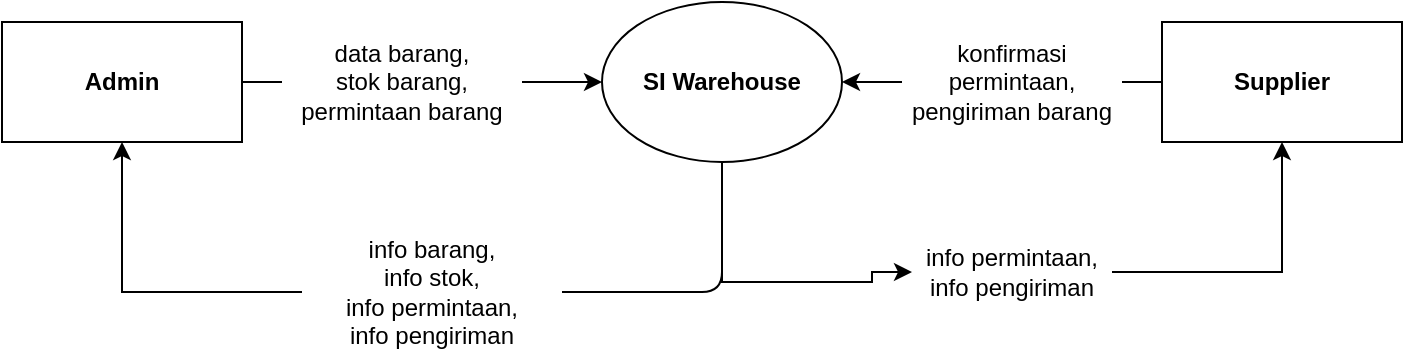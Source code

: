 <mxfile version="21.1.7" type="github" pages="2">
  <diagram name="v0" id="uTi8te_YASWTKeIm-wDc">
    <mxGraphModel dx="875" dy="478" grid="1" gridSize="10" guides="1" tooltips="1" connect="1" arrows="1" fold="1" page="1" pageScale="1" pageWidth="850" pageHeight="1100" math="0" shadow="0">
      <root>
        <mxCell id="0" />
        <mxCell id="1" parent="0" />
        <mxCell id="S3CyYT8aBqeiziD9Itz9-7" style="edgeStyle=orthogonalEdgeStyle;rounded=0;orthogonalLoop=1;jettySize=auto;html=1;entryX=0.5;entryY=1;entryDx=0;entryDy=0;" edge="1" parent="1" source="S3CyYT8aBqeiziD9Itz9-8" target="S3CyYT8aBqeiziD9Itz9-2">
          <mxGeometry relative="1" as="geometry">
            <Array as="points" />
          </mxGeometry>
        </mxCell>
        <mxCell id="S3CyYT8aBqeiziD9Itz9-16" style="edgeStyle=orthogonalEdgeStyle;rounded=1;orthogonalLoop=1;jettySize=auto;html=1;entryX=1;entryY=0.5;entryDx=0;entryDy=0;endArrow=none;" edge="1" parent="1" source="S3CyYT8aBqeiziD9Itz9-1" target="S3CyYT8aBqeiziD9Itz9-8">
          <mxGeometry relative="1" as="geometry">
            <Array as="points">
              <mxPoint x="460" y="365" />
            </Array>
          </mxGeometry>
        </mxCell>
        <mxCell id="S3CyYT8aBqeiziD9Itz9-29" style="edgeStyle=orthogonalEdgeStyle;rounded=0;orthogonalLoop=1;jettySize=auto;html=1;entryX=0;entryY=0.5;entryDx=0;entryDy=0;" edge="1" parent="1" source="S3CyYT8aBqeiziD9Itz9-1" target="S3CyYT8aBqeiziD9Itz9-28">
          <mxGeometry relative="1" as="geometry">
            <Array as="points">
              <mxPoint x="460" y="360" />
              <mxPoint x="535" y="360" />
              <mxPoint x="535" y="355" />
            </Array>
          </mxGeometry>
        </mxCell>
        <mxCell id="S3CyYT8aBqeiziD9Itz9-1" value="&lt;b&gt;SI Warehouse&lt;/b&gt;" style="ellipse;whiteSpace=wrap;html=1;" vertex="1" parent="1">
          <mxGeometry x="400" y="220" width="120" height="80" as="geometry" />
        </mxCell>
        <mxCell id="S3CyYT8aBqeiziD9Itz9-4" style="edgeStyle=orthogonalEdgeStyle;rounded=0;orthogonalLoop=1;jettySize=auto;html=1;entryX=0;entryY=0.5;entryDx=0;entryDy=0;" edge="1" parent="1" source="S3CyYT8aBqeiziD9Itz9-5" target="S3CyYT8aBqeiziD9Itz9-1">
          <mxGeometry relative="1" as="geometry" />
        </mxCell>
        <mxCell id="S3CyYT8aBqeiziD9Itz9-2" value="&lt;b&gt;Admin&lt;/b&gt;" style="rounded=0;whiteSpace=wrap;html=1;" vertex="1" parent="1">
          <mxGeometry x="100" y="230" width="120" height="60" as="geometry" />
        </mxCell>
        <mxCell id="S3CyYT8aBqeiziD9Itz9-22" value="" style="edgeStyle=orthogonalEdgeStyle;rounded=0;orthogonalLoop=1;jettySize=auto;html=1;" edge="1" parent="1" source="S3CyYT8aBqeiziD9Itz9-24" target="S3CyYT8aBqeiziD9Itz9-1">
          <mxGeometry relative="1" as="geometry" />
        </mxCell>
        <mxCell id="S3CyYT8aBqeiziD9Itz9-3" value="&lt;b&gt;Supplier&lt;/b&gt;" style="rounded=0;whiteSpace=wrap;html=1;" vertex="1" parent="1">
          <mxGeometry x="680" y="230" width="120" height="60" as="geometry" />
        </mxCell>
        <mxCell id="S3CyYT8aBqeiziD9Itz9-6" value="" style="rounded=1;orthogonalLoop=1;jettySize=auto;html=1;entryX=0;entryY=0.5;entryDx=0;entryDy=0;endArrow=none;" edge="1" parent="1" source="S3CyYT8aBqeiziD9Itz9-2" target="S3CyYT8aBqeiziD9Itz9-5">
          <mxGeometry relative="1" as="geometry">
            <mxPoint x="220" y="260" as="sourcePoint" />
            <mxPoint x="360" y="260" as="targetPoint" />
          </mxGeometry>
        </mxCell>
        <mxCell id="S3CyYT8aBqeiziD9Itz9-5" value="data barang,&lt;br&gt;stok barang,&lt;br&gt;permintaan barang" style="text;html=1;strokeColor=none;fillColor=none;align=center;verticalAlign=middle;whiteSpace=wrap;rounded=0;" vertex="1" parent="1">
          <mxGeometry x="240" y="245" width="120" height="30" as="geometry" />
        </mxCell>
        <mxCell id="S3CyYT8aBqeiziD9Itz9-8" value="info barang,&lt;br&gt;info stok,&lt;br&gt;info permintaan,&lt;br&gt;info pengiriman" style="text;html=1;strokeColor=none;fillColor=none;align=center;verticalAlign=middle;whiteSpace=wrap;rounded=0;" vertex="1" parent="1">
          <mxGeometry x="250" y="350" width="130" height="30" as="geometry" />
        </mxCell>
        <mxCell id="S3CyYT8aBqeiziD9Itz9-23" value="" style="edgeStyle=orthogonalEdgeStyle;rounded=1;orthogonalLoop=1;jettySize=auto;html=1;endArrow=none;" edge="1" parent="1" source="S3CyYT8aBqeiziD9Itz9-3" target="S3CyYT8aBqeiziD9Itz9-24">
          <mxGeometry relative="1" as="geometry">
            <mxPoint x="630" y="260" as="sourcePoint" />
            <mxPoint x="520" y="260" as="targetPoint" />
          </mxGeometry>
        </mxCell>
        <mxCell id="S3CyYT8aBqeiziD9Itz9-24" value="konfirmasi permintaan,&lt;br&gt;pengiriman barang" style="text;html=1;strokeColor=none;fillColor=none;align=center;verticalAlign=middle;whiteSpace=wrap;rounded=0;" vertex="1" parent="1">
          <mxGeometry x="550" y="245" width="110" height="30" as="geometry" />
        </mxCell>
        <mxCell id="S3CyYT8aBqeiziD9Itz9-30" style="edgeStyle=orthogonalEdgeStyle;rounded=0;orthogonalLoop=1;jettySize=auto;html=1;entryX=0.5;entryY=1;entryDx=0;entryDy=0;" edge="1" parent="1" source="S3CyYT8aBqeiziD9Itz9-28" target="S3CyYT8aBqeiziD9Itz9-3">
          <mxGeometry relative="1" as="geometry" />
        </mxCell>
        <mxCell id="S3CyYT8aBqeiziD9Itz9-28" value="info permintaan,&lt;br&gt;info pengiriman" style="text;html=1;strokeColor=none;fillColor=none;align=center;verticalAlign=middle;whiteSpace=wrap;rounded=0;" vertex="1" parent="1">
          <mxGeometry x="555" y="340" width="100" height="30" as="geometry" />
        </mxCell>
      </root>
    </mxGraphModel>
  </diagram>
  <diagram id="cpPWnhn-XeA3FMvFoV1m" name="v1">
    <mxGraphModel dx="1050" dy="573" grid="1" gridSize="10" guides="1" tooltips="1" connect="1" arrows="1" fold="1" page="1" pageScale="1" pageWidth="850" pageHeight="1100" math="0" shadow="0">
      <root>
        <mxCell id="0" />
        <mxCell id="1" parent="0" />
        <mxCell id="Vxvzs9gvdsHcCPEEelcE-5" style="edgeStyle=orthogonalEdgeStyle;rounded=0;orthogonalLoop=1;jettySize=auto;html=1;entryX=1;entryY=0.5;entryDx=0;entryDy=0;" edge="1" parent="1" source="Vxvzs9gvdsHcCPEEelcE-10" target="Vxvzs9gvdsHcCPEEelcE-3">
          <mxGeometry relative="1" as="geometry">
            <Array as="points">
              <mxPoint x="460" y="440" />
            </Array>
          </mxGeometry>
        </mxCell>
        <mxCell id="Vxvzs9gvdsHcCPEEelcE-1" value="&lt;b&gt;SI Warehouse&lt;/b&gt;" style="ellipse;whiteSpace=wrap;html=1;" vertex="1" parent="1">
          <mxGeometry x="400" y="220" width="120" height="80" as="geometry" />
        </mxCell>
        <mxCell id="Vxvzs9gvdsHcCPEEelcE-4" style="edgeStyle=orthogonalEdgeStyle;rounded=0;orthogonalLoop=1;jettySize=auto;html=1;entryX=0;entryY=0.5;entryDx=0;entryDy=0;" edge="1" parent="1" source="Vxvzs9gvdsHcCPEEelcE-7" target="Vxvzs9gvdsHcCPEEelcE-1">
          <mxGeometry relative="1" as="geometry" />
        </mxCell>
        <mxCell id="Vxvzs9gvdsHcCPEEelcE-2" value="&lt;b&gt;Admin&lt;/b&gt;" style="rounded=0;whiteSpace=wrap;html=1;" vertex="1" parent="1">
          <mxGeometry x="100" y="230" width="120" height="60" as="geometry" />
        </mxCell>
        <mxCell id="Vxvzs9gvdsHcCPEEelcE-6" style="edgeStyle=orthogonalEdgeStyle;rounded=0;orthogonalLoop=1;jettySize=auto;html=1;entryX=0.5;entryY=1;entryDx=0;entryDy=0;" edge="1" parent="1" source="Vxvzs9gvdsHcCPEEelcE-11" target="Vxvzs9gvdsHcCPEEelcE-2">
          <mxGeometry relative="1" as="geometry" />
        </mxCell>
        <mxCell id="Vxvzs9gvdsHcCPEEelcE-3" value="&lt;b&gt;Data Barang&lt;/b&gt;" style="shape=process;whiteSpace=wrap;html=1;backgroundOutline=1;" vertex="1" parent="1">
          <mxGeometry x="260" y="410" width="120" height="60" as="geometry" />
        </mxCell>
        <mxCell id="Vxvzs9gvdsHcCPEEelcE-8" value="" style="edgeStyle=orthogonalEdgeStyle;rounded=0;orthogonalLoop=1;jettySize=auto;html=1;entryX=0;entryY=0.5;entryDx=0;entryDy=0;" edge="1" parent="1" source="Vxvzs9gvdsHcCPEEelcE-2" target="Vxvzs9gvdsHcCPEEelcE-7">
          <mxGeometry relative="1" as="geometry">
            <mxPoint x="220" y="260" as="sourcePoint" />
            <mxPoint x="400" y="260" as="targetPoint" />
          </mxGeometry>
        </mxCell>
        <mxCell id="Vxvzs9gvdsHcCPEEelcE-7" value="input barang" style="text;html=1;strokeColor=none;fillColor=none;align=center;verticalAlign=middle;whiteSpace=wrap;rounded=0;" vertex="1" parent="1">
          <mxGeometry x="280" y="245" width="60" height="30" as="geometry" />
        </mxCell>
        <mxCell id="Vxvzs9gvdsHcCPEEelcE-9" value="" style="edgeStyle=orthogonalEdgeStyle;rounded=0;orthogonalLoop=1;jettySize=auto;html=1;entryX=0.5;entryY=0;entryDx=0;entryDy=0;" edge="1" parent="1" source="Vxvzs9gvdsHcCPEEelcE-1" target="Vxvzs9gvdsHcCPEEelcE-10">
          <mxGeometry relative="1" as="geometry">
            <mxPoint x="460" y="300" as="sourcePoint" />
            <mxPoint x="380" y="440" as="targetPoint" />
            <Array as="points">
              <mxPoint x="460" y="360" />
              <mxPoint x="460" y="360" />
            </Array>
          </mxGeometry>
        </mxCell>
        <mxCell id="Vxvzs9gvdsHcCPEEelcE-10" value="simpan data" style="text;html=1;strokeColor=none;fillColor=none;align=center;verticalAlign=middle;whiteSpace=wrap;rounded=0;" vertex="1" parent="1">
          <mxGeometry x="430" y="370" width="60" height="30" as="geometry" />
        </mxCell>
        <mxCell id="Vxvzs9gvdsHcCPEEelcE-12" value="" style="edgeStyle=orthogonalEdgeStyle;rounded=0;orthogonalLoop=1;jettySize=auto;html=1;entryX=0.5;entryY=1;entryDx=0;entryDy=0;" edge="1" parent="1" source="Vxvzs9gvdsHcCPEEelcE-3" target="Vxvzs9gvdsHcCPEEelcE-11">
          <mxGeometry relative="1" as="geometry">
            <mxPoint x="260" y="440" as="sourcePoint" />
            <mxPoint x="160" y="290" as="targetPoint" />
          </mxGeometry>
        </mxCell>
        <mxCell id="Vxvzs9gvdsHcCPEEelcE-11" value="info barang" style="text;html=1;strokeColor=none;fillColor=none;align=center;verticalAlign=middle;whiteSpace=wrap;rounded=0;" vertex="1" parent="1">
          <mxGeometry x="130" y="350" width="60" height="30" as="geometry" />
        </mxCell>
        <mxCell id="Vxvzs9gvdsHcCPEEelcE-13" style="edgeStyle=orthogonalEdgeStyle;rounded=0;orthogonalLoop=1;jettySize=auto;html=1;entryX=1;entryY=0.5;entryDx=0;entryDy=0;" edge="1" parent="1" source="Vxvzs9gvdsHcCPEEelcE-22" target="Vxvzs9gvdsHcCPEEelcE-18">
          <mxGeometry relative="1" as="geometry">
            <Array as="points">
              <mxPoint x="490" y="800" />
            </Array>
          </mxGeometry>
        </mxCell>
        <mxCell id="Vxvzs9gvdsHcCPEEelcE-14" value="&lt;b&gt;SI Warehouse&lt;/b&gt;" style="ellipse;whiteSpace=wrap;html=1;" vertex="1" parent="1">
          <mxGeometry x="430" y="580" width="120" height="80" as="geometry" />
        </mxCell>
        <mxCell id="Vxvzs9gvdsHcCPEEelcE-15" style="edgeStyle=orthogonalEdgeStyle;rounded=0;orthogonalLoop=1;jettySize=auto;html=1;entryX=0;entryY=0.5;entryDx=0;entryDy=0;" edge="1" parent="1" source="Vxvzs9gvdsHcCPEEelcE-20" target="Vxvzs9gvdsHcCPEEelcE-14">
          <mxGeometry relative="1" as="geometry" />
        </mxCell>
        <mxCell id="Vxvzs9gvdsHcCPEEelcE-16" value="&lt;b&gt;Admin&lt;/b&gt;" style="rounded=0;whiteSpace=wrap;html=1;" vertex="1" parent="1">
          <mxGeometry x="130" y="590" width="120" height="60" as="geometry" />
        </mxCell>
        <mxCell id="Vxvzs9gvdsHcCPEEelcE-17" style="edgeStyle=orthogonalEdgeStyle;rounded=0;orthogonalLoop=1;jettySize=auto;html=1;entryX=0.5;entryY=1;entryDx=0;entryDy=0;" edge="1" parent="1" source="Vxvzs9gvdsHcCPEEelcE-24" target="Vxvzs9gvdsHcCPEEelcE-16">
          <mxGeometry relative="1" as="geometry" />
        </mxCell>
        <mxCell id="Vxvzs9gvdsHcCPEEelcE-18" value="&lt;b&gt;Data Barang&lt;/b&gt;" style="shape=process;whiteSpace=wrap;html=1;backgroundOutline=1;" vertex="1" parent="1">
          <mxGeometry x="290" y="770" width="120" height="60" as="geometry" />
        </mxCell>
        <mxCell id="Vxvzs9gvdsHcCPEEelcE-19" value="" style="edgeStyle=orthogonalEdgeStyle;rounded=0;orthogonalLoop=1;jettySize=auto;html=1;entryX=0;entryY=0.5;entryDx=0;entryDy=0;" edge="1" parent="1" source="Vxvzs9gvdsHcCPEEelcE-16" target="Vxvzs9gvdsHcCPEEelcE-20">
          <mxGeometry relative="1" as="geometry">
            <mxPoint x="250" y="620" as="sourcePoint" />
            <mxPoint x="430" y="620" as="targetPoint" />
          </mxGeometry>
        </mxCell>
        <mxCell id="Vxvzs9gvdsHcCPEEelcE-20" value="update stok" style="text;html=1;strokeColor=none;fillColor=none;align=center;verticalAlign=middle;whiteSpace=wrap;rounded=0;" vertex="1" parent="1">
          <mxGeometry x="310" y="605" width="60" height="30" as="geometry" />
        </mxCell>
        <mxCell id="Vxvzs9gvdsHcCPEEelcE-21" value="" style="edgeStyle=orthogonalEdgeStyle;rounded=0;orthogonalLoop=1;jettySize=auto;html=1;entryX=0.5;entryY=0;entryDx=0;entryDy=0;" edge="1" parent="1" source="Vxvzs9gvdsHcCPEEelcE-14" target="Vxvzs9gvdsHcCPEEelcE-22">
          <mxGeometry relative="1" as="geometry">
            <mxPoint x="490" y="660" as="sourcePoint" />
            <mxPoint x="410" y="800" as="targetPoint" />
            <Array as="points">
              <mxPoint x="490" y="720" />
              <mxPoint x="490" y="720" />
            </Array>
          </mxGeometry>
        </mxCell>
        <mxCell id="Vxvzs9gvdsHcCPEEelcE-22" value="simpan data" style="text;html=1;strokeColor=none;fillColor=none;align=center;verticalAlign=middle;whiteSpace=wrap;rounded=0;" vertex="1" parent="1">
          <mxGeometry x="460" y="730" width="60" height="30" as="geometry" />
        </mxCell>
        <mxCell id="Vxvzs9gvdsHcCPEEelcE-23" value="" style="edgeStyle=orthogonalEdgeStyle;rounded=0;orthogonalLoop=1;jettySize=auto;html=1;entryX=0.5;entryY=1;entryDx=0;entryDy=0;" edge="1" parent="1" source="Vxvzs9gvdsHcCPEEelcE-18" target="Vxvzs9gvdsHcCPEEelcE-24">
          <mxGeometry relative="1" as="geometry">
            <mxPoint x="290" y="800" as="sourcePoint" />
            <mxPoint x="190" y="650" as="targetPoint" />
          </mxGeometry>
        </mxCell>
        <mxCell id="Vxvzs9gvdsHcCPEEelcE-24" value="info stok" style="text;html=1;strokeColor=none;fillColor=none;align=center;verticalAlign=middle;whiteSpace=wrap;rounded=0;" vertex="1" parent="1">
          <mxGeometry x="160" y="710" width="60" height="30" as="geometry" />
        </mxCell>
      </root>
    </mxGraphModel>
  </diagram>
</mxfile>
